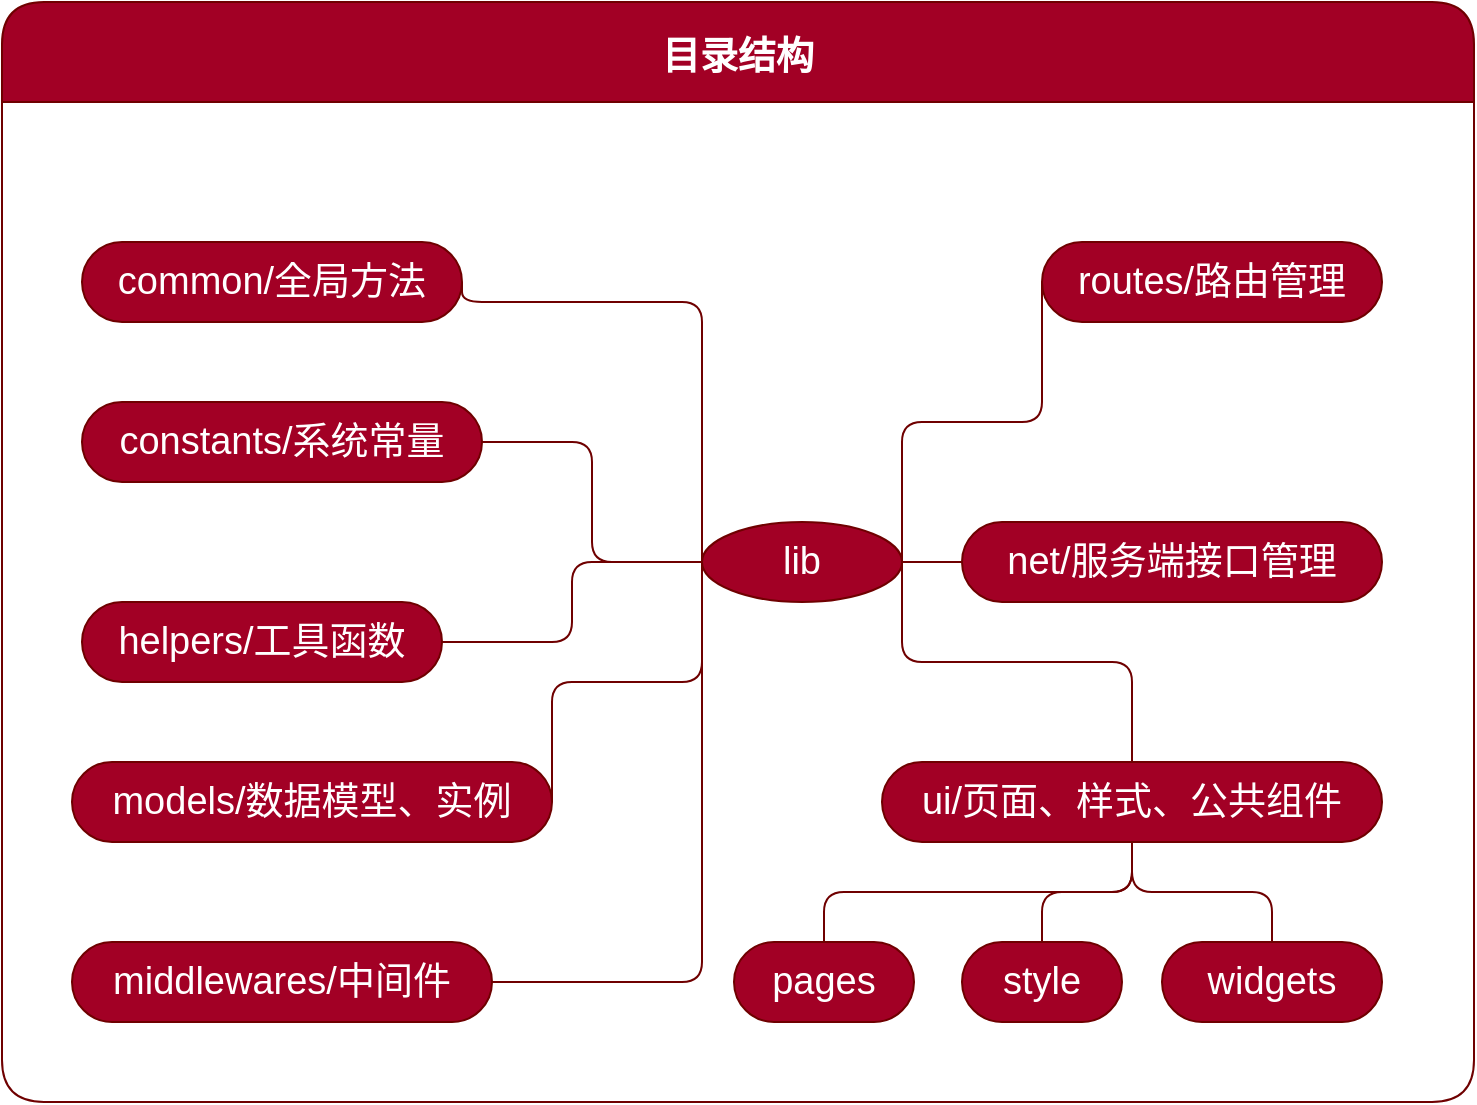 <mxfile>
    <diagram id="U6bN0sPOsf2KhJRLavaf" name="第 2 页">
        <mxGraphModel dx="944" dy="830" grid="1" gridSize="10" guides="1" tooltips="1" connect="1" arrows="1" fold="1" page="1" pageScale="1" pageWidth="827" pageHeight="1169" math="0" shadow="0">
            <root>
                <mxCell id="3MUe56HT21RwzgBU79bE-0"/>
                <mxCell id="3MUe56HT21RwzgBU79bE-1" parent="3MUe56HT21RwzgBU79bE-0"/>
                <mxCell id="dJsAarygoEdBuY6sfWb7-30" value="目录结构" style="swimlane;startSize=50;horizontal=1;containerType=tree;rounded=1;shadow=0;glass=0;sketch=0;fontSize=19;arcSize=14;fontColor=#ffffff;swimlaneLine=1;fillColor=#a20025;strokeColor=#6F0000;" parent="3MUe56HT21RwzgBU79bE-1" vertex="1">
                    <mxGeometry x="34" y="40" width="736" height="550" as="geometry"/>
                </mxCell>
                <mxCell id="dJsAarygoEdBuY6sfWb7-35" value="lib" style="ellipse;whiteSpace=wrap;html=1;align=center;treeFolding=1;treeMoving=1;newEdgeStyle={&quot;edgeStyle&quot;:&quot;entityRelationEdgeStyle&quot;,&quot;startArrow&quot;:&quot;none&quot;,&quot;endArrow&quot;:&quot;none&quot;,&quot;segment&quot;:10,&quot;curved&quot;:1};rounded=1;shadow=0;glass=0;sketch=0;fontSize=19;fillColor=#a20025;strokeColor=#6F0000;fontColor=#ffffff;" parent="dJsAarygoEdBuY6sfWb7-30" vertex="1">
                    <mxGeometry x="350" y="260" width="100" height="40" as="geometry"/>
                </mxCell>
                <mxCell id="dJsAarygoEdBuY6sfWb7-42" style="edgeStyle=elbowEdgeStyle;html=1;fontSize=19;exitX=0;exitY=0.5;exitDx=0;exitDy=0;entryX=1;entryY=0.5;entryDx=0;entryDy=0;fillColor=#a20025;strokeColor=#6F0000;endArrow=none;endFill=0;elbow=vertical;" parent="dJsAarygoEdBuY6sfWb7-30" source="dJsAarygoEdBuY6sfWb7-35" target="dJsAarygoEdBuY6sfWb7-41" edge="1">
                    <mxGeometry relative="1" as="geometry">
                        <Array as="points">
                            <mxPoint x="376" y="150"/>
                            <mxPoint x="276" y="190"/>
                        </Array>
                    </mxGeometry>
                </mxCell>
                <mxCell id="dJsAarygoEdBuY6sfWb7-41" value="common/全局方法" style="whiteSpace=wrap;html=1;rounded=1;arcSize=50;align=center;verticalAlign=middle;strokeWidth=1;autosize=1;spacing=4;treeFolding=1;treeMoving=1;newEdgeStyle={&quot;edgeStyle&quot;:&quot;entityRelationEdgeStyle&quot;,&quot;startArrow&quot;:&quot;none&quot;,&quot;endArrow&quot;:&quot;none&quot;,&quot;segment&quot;:10,&quot;curved&quot;:1};shadow=0;glass=0;sketch=0;fontSize=19;fillColor=#a20025;strokeColor=#6F0000;fontColor=#ffffff;" parent="dJsAarygoEdBuY6sfWb7-30" vertex="1">
                    <mxGeometry x="40" y="120" width="190" height="40" as="geometry"/>
                </mxCell>
                <mxCell id="dJsAarygoEdBuY6sfWb7-52" style="edgeStyle=elbowEdgeStyle;html=1;exitX=0;exitY=0.5;exitDx=0;exitDy=0;entryX=1;entryY=0.5;entryDx=0;entryDy=0;fontSize=19;fillColor=#a20025;strokeColor=#6F0000;endArrow=none;endFill=0;" parent="dJsAarygoEdBuY6sfWb7-30" source="dJsAarygoEdBuY6sfWb7-35" target="dJsAarygoEdBuY6sfWb7-43" edge="1">
                    <mxGeometry relative="1" as="geometry"/>
                </mxCell>
                <mxCell id="dJsAarygoEdBuY6sfWb7-43" value="constants/系统常量" style="whiteSpace=wrap;html=1;rounded=1;arcSize=50;align=center;verticalAlign=middle;strokeWidth=1;autosize=1;spacing=4;treeFolding=1;treeMoving=1;newEdgeStyle={&quot;edgeStyle&quot;:&quot;entityRelationEdgeStyle&quot;,&quot;startArrow&quot;:&quot;none&quot;,&quot;endArrow&quot;:&quot;none&quot;,&quot;segment&quot;:10,&quot;curved&quot;:1};shadow=0;glass=0;sketch=0;fontSize=19;fillColor=#a20025;strokeColor=#6F0000;fontColor=#ffffff;" parent="dJsAarygoEdBuY6sfWb7-30" vertex="1">
                    <mxGeometry x="40" y="200" width="200" height="40" as="geometry"/>
                </mxCell>
                <mxCell id="dJsAarygoEdBuY6sfWb7-44" value="middlewares/中间件" style="whiteSpace=wrap;html=1;rounded=1;arcSize=50;align=center;verticalAlign=middle;strokeWidth=1;autosize=1;spacing=4;treeFolding=1;treeMoving=1;newEdgeStyle={&quot;edgeStyle&quot;:&quot;entityRelationEdgeStyle&quot;,&quot;startArrow&quot;:&quot;none&quot;,&quot;endArrow&quot;:&quot;none&quot;,&quot;segment&quot;:10,&quot;curved&quot;:1};shadow=0;glass=0;sketch=0;fontSize=19;fillColor=#a20025;strokeColor=#6F0000;fontColor=#ffffff;" parent="dJsAarygoEdBuY6sfWb7-30" vertex="1">
                    <mxGeometry x="35" y="470" width="210" height="40" as="geometry"/>
                </mxCell>
                <mxCell id="dJsAarygoEdBuY6sfWb7-51" style="edgeStyle=elbowEdgeStyle;html=1;exitX=0;exitY=0.5;exitDx=0;exitDy=0;entryX=1;entryY=0.5;entryDx=0;entryDy=0;fontSize=19;fillColor=#a20025;strokeColor=#6F0000;endArrow=none;endFill=0;elbow=vertical;" parent="dJsAarygoEdBuY6sfWb7-30" source="dJsAarygoEdBuY6sfWb7-35" target="dJsAarygoEdBuY6sfWb7-45" edge="1">
                    <mxGeometry relative="1" as="geometry"/>
                </mxCell>
                <mxCell id="dJsAarygoEdBuY6sfWb7-45" value="models/数据模型、实例" style="whiteSpace=wrap;html=1;rounded=1;arcSize=50;align=center;verticalAlign=middle;strokeWidth=1;autosize=1;spacing=4;treeFolding=1;treeMoving=1;newEdgeStyle={&quot;edgeStyle&quot;:&quot;entityRelationEdgeStyle&quot;,&quot;startArrow&quot;:&quot;none&quot;,&quot;endArrow&quot;:&quot;none&quot;,&quot;segment&quot;:10,&quot;curved&quot;:1};shadow=0;glass=0;sketch=0;fontSize=19;fillColor=#a20025;strokeColor=#6F0000;fontColor=#ffffff;" parent="dJsAarygoEdBuY6sfWb7-30" vertex="1">
                    <mxGeometry x="35" y="380" width="240" height="40" as="geometry"/>
                </mxCell>
                <mxCell id="dJsAarygoEdBuY6sfWb7-46" value="net/服务端接口管理" style="whiteSpace=wrap;html=1;rounded=1;arcSize=50;align=center;verticalAlign=middle;strokeWidth=1;autosize=1;spacing=4;treeFolding=1;treeMoving=1;newEdgeStyle={&quot;edgeStyle&quot;:&quot;entityRelationEdgeStyle&quot;,&quot;startArrow&quot;:&quot;none&quot;,&quot;endArrow&quot;:&quot;none&quot;,&quot;segment&quot;:10,&quot;curved&quot;:1};shadow=0;glass=0;sketch=0;fontSize=19;fillColor=#a20025;strokeColor=#6F0000;fontColor=#ffffff;" parent="dJsAarygoEdBuY6sfWb7-30" vertex="1">
                    <mxGeometry x="480" y="260" width="210" height="40" as="geometry"/>
                </mxCell>
                <mxCell id="dJsAarygoEdBuY6sfWb7-58" style="edgeStyle=elbowEdgeStyle;html=1;exitX=0.5;exitY=1;exitDx=0;exitDy=0;fontSize=19;entryX=0.5;entryY=0;entryDx=0;entryDy=0;fillColor=#a20025;strokeColor=#6F0000;elbow=vertical;endArrow=none;endFill=0;" parent="dJsAarygoEdBuY6sfWb7-30" source="dJsAarygoEdBuY6sfWb7-49" target="dJsAarygoEdBuY6sfWb7-48" edge="1">
                    <mxGeometry relative="1" as="geometry">
                        <mxPoint x="510" y="560" as="sourcePoint"/>
                    </mxGeometry>
                </mxCell>
                <mxCell id="dJsAarygoEdBuY6sfWb7-48" value="pages" style="whiteSpace=wrap;html=1;rounded=1;arcSize=50;align=center;verticalAlign=middle;strokeWidth=1;autosize=1;spacing=4;treeFolding=1;treeMoving=1;newEdgeStyle={&quot;edgeStyle&quot;:&quot;entityRelationEdgeStyle&quot;,&quot;startArrow&quot;:&quot;none&quot;,&quot;endArrow&quot;:&quot;none&quot;,&quot;segment&quot;:10,&quot;curved&quot;:1};shadow=0;glass=0;sketch=0;fontSize=19;fillColor=#a20025;strokeColor=#6F0000;fontColor=#ffffff;" parent="dJsAarygoEdBuY6sfWb7-30" vertex="1">
                    <mxGeometry x="366" y="470" width="90" height="40" as="geometry"/>
                </mxCell>
                <mxCell id="dJsAarygoEdBuY6sfWb7-49" value="ui/页面、样式、公共组件" style="whiteSpace=wrap;html=1;rounded=1;arcSize=50;align=center;verticalAlign=middle;strokeWidth=1;autosize=1;spacing=4;treeFolding=1;treeMoving=1;newEdgeStyle={&quot;edgeStyle&quot;:&quot;entityRelationEdgeStyle&quot;,&quot;startArrow&quot;:&quot;none&quot;,&quot;endArrow&quot;:&quot;none&quot;,&quot;segment&quot;:10,&quot;curved&quot;:1};shadow=0;glass=0;sketch=0;fontSize=19;fillColor=#a20025;strokeColor=#6F0000;fontColor=#ffffff;" parent="dJsAarygoEdBuY6sfWb7-30" vertex="1">
                    <mxGeometry x="440" y="380" width="250" height="40" as="geometry"/>
                </mxCell>
                <mxCell id="dJsAarygoEdBuY6sfWb7-57" style="edgeStyle=elbowEdgeStyle;html=1;fontSize=19;exitX=1;exitY=0.5;exitDx=0;exitDy=0;fillColor=#a20025;strokeColor=#6F0000;elbow=vertical;endArrow=none;endFill=0;" parent="dJsAarygoEdBuY6sfWb7-30" source="dJsAarygoEdBuY6sfWb7-35" target="dJsAarygoEdBuY6sfWb7-49" edge="1">
                    <mxGeometry relative="1" as="geometry"/>
                </mxCell>
                <mxCell id="dJsAarygoEdBuY6sfWb7-61" style="edgeStyle=elbowEdgeStyle;html=1;entryX=0.5;entryY=0;entryDx=0;entryDy=0;fontSize=19;exitX=0.5;exitY=1;exitDx=0;exitDy=0;fillColor=#a20025;strokeColor=#6F0000;endArrow=none;endFill=0;elbow=vertical;" parent="dJsAarygoEdBuY6sfWb7-30" source="dJsAarygoEdBuY6sfWb7-49" target="dJsAarygoEdBuY6sfWb7-59" edge="1">
                    <mxGeometry relative="1" as="geometry">
                        <mxPoint x="540" y="380" as="sourcePoint"/>
                    </mxGeometry>
                </mxCell>
                <mxCell id="dJsAarygoEdBuY6sfWb7-59" value="style" style="whiteSpace=wrap;html=1;rounded=1;arcSize=50;align=center;verticalAlign=middle;strokeWidth=1;autosize=1;spacing=4;treeFolding=1;treeMoving=1;newEdgeStyle={&quot;edgeStyle&quot;:&quot;entityRelationEdgeStyle&quot;,&quot;startArrow&quot;:&quot;none&quot;,&quot;endArrow&quot;:&quot;none&quot;,&quot;segment&quot;:10,&quot;curved&quot;:1};shadow=0;glass=0;sketch=0;fontSize=19;fillColor=#a20025;strokeColor=#6F0000;fontColor=#ffffff;" parent="dJsAarygoEdBuY6sfWb7-30" vertex="1">
                    <mxGeometry x="480" y="470" width="80" height="40" as="geometry"/>
                </mxCell>
                <mxCell id="dJsAarygoEdBuY6sfWb7-62" style="edgeStyle=elbowEdgeStyle;html=1;exitX=0.5;exitY=1;exitDx=0;exitDy=0;entryX=0.5;entryY=0;entryDx=0;entryDy=0;fontSize=19;fillColor=#a20025;strokeColor=#6F0000;endArrow=none;endFill=0;elbow=vertical;" parent="dJsAarygoEdBuY6sfWb7-30" source="dJsAarygoEdBuY6sfWb7-49" target="dJsAarygoEdBuY6sfWb7-60" edge="1">
                    <mxGeometry relative="1" as="geometry"/>
                </mxCell>
                <mxCell id="dJsAarygoEdBuY6sfWb7-60" value="widgets" style="whiteSpace=wrap;html=1;rounded=1;arcSize=50;align=center;verticalAlign=middle;strokeWidth=1;autosize=1;spacing=4;treeFolding=1;treeMoving=1;newEdgeStyle={&quot;edgeStyle&quot;:&quot;entityRelationEdgeStyle&quot;,&quot;startArrow&quot;:&quot;none&quot;,&quot;endArrow&quot;:&quot;none&quot;,&quot;segment&quot;:10,&quot;curved&quot;:1};shadow=0;glass=0;sketch=0;fontSize=19;fillColor=#a20025;strokeColor=#6F0000;fontColor=#ffffff;" parent="dJsAarygoEdBuY6sfWb7-30" vertex="1">
                    <mxGeometry x="580" y="470" width="110" height="40" as="geometry"/>
                </mxCell>
                <mxCell id="dJsAarygoEdBuY6sfWb7-53" style="edgeStyle=elbowEdgeStyle;html=1;exitX=1;exitY=0.5;exitDx=0;exitDy=0;fontSize=19;entryX=0;entryY=0.5;entryDx=0;entryDy=0;fillColor=#a20025;strokeColor=#6F0000;endArrow=none;endFill=0;elbow=vertical;" parent="dJsAarygoEdBuY6sfWb7-30" source="dJsAarygoEdBuY6sfWb7-35" target="dJsAarygoEdBuY6sfWb7-46" edge="1">
                    <mxGeometry relative="1" as="geometry">
                        <mxPoint x="570" y="280" as="targetPoint"/>
                        <mxPoint x="330" y="390" as="sourcePoint"/>
                    </mxGeometry>
                </mxCell>
                <mxCell id="dJsAarygoEdBuY6sfWb7-50" style="edgeStyle=elbowEdgeStyle;html=1;fontSize=19;entryX=1;entryY=0.5;entryDx=0;entryDy=0;exitX=0;exitY=0.5;exitDx=0;exitDy=0;fillColor=#a20025;strokeColor=#6F0000;endArrow=none;endFill=0;elbow=vertical;" parent="dJsAarygoEdBuY6sfWb7-30" source="dJsAarygoEdBuY6sfWb7-35" target="dJsAarygoEdBuY6sfWb7-44" edge="1">
                    <mxGeometry relative="1" as="geometry">
                        <mxPoint x="370" y="420" as="sourcePoint"/>
                        <Array as="points">
                            <mxPoint x="306" y="490"/>
                        </Array>
                    </mxGeometry>
                </mxCell>
                <mxCell id="dJsAarygoEdBuY6sfWb7-66" style="edgeStyle=elbowEdgeStyle;html=1;exitX=0;exitY=0.5;exitDx=0;exitDy=0;entryX=1;entryY=0.5;entryDx=0;entryDy=0;fontSize=19;fillColor=#a20025;strokeColor=#6F0000;endArrow=none;endFill=0;elbow=vertical;" parent="dJsAarygoEdBuY6sfWb7-30" source="dJsAarygoEdBuY6sfWb7-35" target="dJsAarygoEdBuY6sfWb7-65" edge="1">
                    <mxGeometry relative="1" as="geometry"/>
                </mxCell>
                <mxCell id="dJsAarygoEdBuY6sfWb7-65" value="helpers/工具函数" style="whiteSpace=wrap;html=1;rounded=1;arcSize=50;align=center;verticalAlign=middle;strokeWidth=1;autosize=1;spacing=4;treeFolding=1;treeMoving=1;newEdgeStyle={&quot;edgeStyle&quot;:&quot;entityRelationEdgeStyle&quot;,&quot;startArrow&quot;:&quot;none&quot;,&quot;endArrow&quot;:&quot;none&quot;,&quot;segment&quot;:10,&quot;curved&quot;:1};shadow=0;glass=0;sketch=0;fontSize=19;fillColor=#a20025;strokeColor=#6F0000;fontColor=#ffffff;" parent="dJsAarygoEdBuY6sfWb7-30" vertex="1">
                    <mxGeometry x="40" y="300" width="180" height="40" as="geometry"/>
                </mxCell>
                <mxCell id="dJsAarygoEdBuY6sfWb7-47" value="routes/路由管理" style="whiteSpace=wrap;html=1;rounded=1;arcSize=50;align=center;verticalAlign=middle;strokeWidth=1;autosize=1;spacing=4;treeFolding=1;treeMoving=1;newEdgeStyle={&quot;edgeStyle&quot;:&quot;entityRelationEdgeStyle&quot;,&quot;startArrow&quot;:&quot;none&quot;,&quot;endArrow&quot;:&quot;none&quot;,&quot;segment&quot;:10,&quot;curved&quot;:1};shadow=0;glass=0;sketch=0;fontSize=19;fillColor=#a20025;strokeColor=#6F0000;fontColor=#ffffff;" parent="dJsAarygoEdBuY6sfWb7-30" vertex="1">
                    <mxGeometry x="520" y="120" width="170" height="40" as="geometry"/>
                </mxCell>
                <mxCell id="dJsAarygoEdBuY6sfWb7-54" style="edgeStyle=elbowEdgeStyle;html=1;exitX=1;exitY=0.5;exitDx=0;exitDy=0;fontSize=19;entryX=0;entryY=0.5;entryDx=0;entryDy=0;fillColor=#a20025;strokeColor=#6F0000;endArrow=none;endFill=0;elbow=vertical;" parent="dJsAarygoEdBuY6sfWb7-30" source="dJsAarygoEdBuY6sfWb7-35" target="dJsAarygoEdBuY6sfWb7-47" edge="1">
                    <mxGeometry relative="1" as="geometry">
                        <mxPoint x="346" y="380" as="sourcePoint"/>
                    </mxGeometry>
                </mxCell>
            </root>
        </mxGraphModel>
    </diagram>
</mxfile>